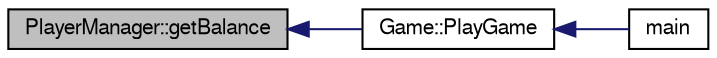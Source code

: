 digraph G
{
  edge [fontname="FreeSans",fontsize="10",labelfontname="FreeSans",labelfontsize="10"];
  node [fontname="FreeSans",fontsize="10",shape=record];
  rankdir="LR";
  Node1 [label="PlayerManager::getBalance",height=0.2,width=0.4,color="black", fillcolor="grey75", style="filled" fontcolor="black"];
  Node1 -> Node2 [dir="back",color="midnightblue",fontsize="10",style="solid",fontname="FreeSans"];
  Node2 [label="Game::PlayGame",height=0.2,width=0.4,color="black", fillcolor="white", style="filled",URL="$class_game.html#ae181458a5592597876fe2e53603c97b3",tooltip="method that plays the game"];
  Node2 -> Node3 [dir="back",color="midnightblue",fontsize="10",style="solid",fontname="FreeSans"];
  Node3 [label="main",height=0.2,width=0.4,color="black", fillcolor="white", style="filled",URL="$main_8cpp.html#a2c3f6775325c30275d11c6abee2db6a0"];
}
